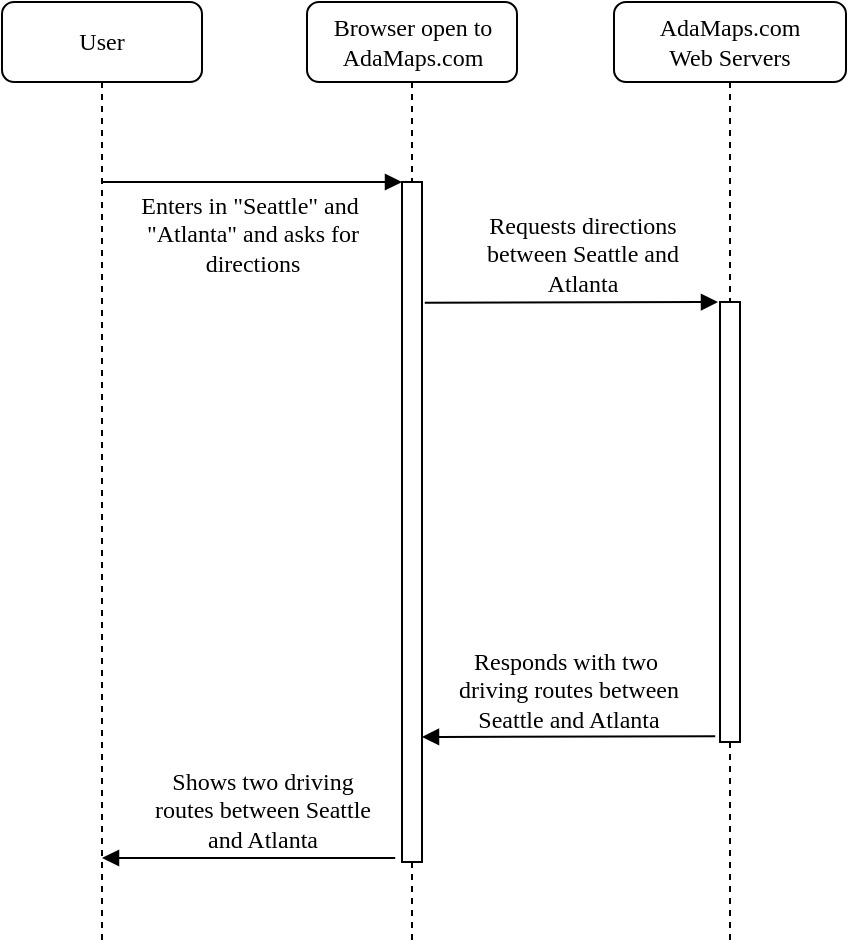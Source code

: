 <?xml version="1.0" encoding="UTF-8"?>
<mxfile version="14.4.3" type="google"><diagram id="xP6rvZvD993FxpWRp4kN" name="Page-1"><mxGraphModel dx="946" dy="482" grid="1" gridSize="10" guides="1" tooltips="1" connect="1" arrows="1" fold="1" page="1" pageScale="1" pageWidth="850" pageHeight="1100" math="0" shadow="0"><root><mxCell id="0"/><mxCell id="1" parent="0"/><mxCell id="esTN584Hu6unPnxptU1j-1" value="AdaMaps.com&lt;br&gt;Web Servers" style="shape=umlLifeline;perimeter=lifelinePerimeter;whiteSpace=wrap;html=1;container=1;collapsible=0;recursiveResize=0;outlineConnect=0;rounded=1;shadow=0;comic=0;labelBackgroundColor=none;strokeWidth=1;fontFamily=Verdana;fontSize=12;align=center;" vertex="1" parent="1"><mxGeometry x="376" y="110" width="116" height="470" as="geometry"/></mxCell><mxCell id="esTN584Hu6unPnxptU1j-2" value="Browser open to&lt;br&gt;AdaMaps.com" style="shape=umlLifeline;perimeter=lifelinePerimeter;whiteSpace=wrap;html=1;container=1;collapsible=0;recursiveResize=0;outlineConnect=0;rounded=1;shadow=0;comic=0;labelBackgroundColor=none;strokeWidth=1;fontFamily=Verdana;fontSize=12;align=center;" vertex="1" parent="1"><mxGeometry x="222.5" y="110" width="105" height="470" as="geometry"/></mxCell><mxCell id="esTN584Hu6unPnxptU1j-3" value="" style="html=1;points=[];perimeter=orthogonalPerimeter;rounded=0;shadow=0;comic=0;labelBackgroundColor=none;strokeWidth=1;fontFamily=Verdana;fontSize=12;align=center;" vertex="1" parent="1"><mxGeometry x="270" y="200" width="10" height="340" as="geometry"/></mxCell><mxCell id="esTN584Hu6unPnxptU1j-4" value="User" style="shape=umlLifeline;perimeter=lifelinePerimeter;whiteSpace=wrap;html=1;container=1;collapsible=0;recursiveResize=0;outlineConnect=0;rounded=1;shadow=0;comic=0;labelBackgroundColor=none;strokeWidth=1;fontFamily=Verdana;fontSize=12;align=center;" vertex="1" parent="1"><mxGeometry x="70" y="110" width="100" height="470" as="geometry"/></mxCell><mxCell id="esTN584Hu6unPnxptU1j-5" value="" style="html=1;points=[];perimeter=orthogonalPerimeter;rounded=0;shadow=0;comic=0;labelBackgroundColor=none;strokeWidth=1;fontFamily=Verdana;fontSize=12;align=center;" vertex="1" parent="1"><mxGeometry x="429" y="260" width="10" height="220" as="geometry"/></mxCell><mxCell id="esTN584Hu6unPnxptU1j-6" value="Enters in &quot;Seattle&quot; and&amp;nbsp;&lt;br&gt;&quot;Atlanta&quot; and asks for&lt;br&gt;directions" style="html=1;verticalAlign=bottom;endArrow=block;labelBackgroundColor=none;fontFamily=Verdana;fontSize=12;edgeStyle=elbowEdgeStyle;elbow=horizontal;entryX=0;entryY=0;entryDx=0;entryDy=0;entryPerimeter=0;" edge="1" parent="1" target="esTN584Hu6unPnxptU1j-3"><mxGeometry y="-50" relative="1" as="geometry"><mxPoint x="120" y="200" as="sourcePoint"/><mxPoint x="260" y="200" as="targetPoint"/><mxPoint as="offset"/></mxGeometry></mxCell><mxCell id="esTN584Hu6unPnxptU1j-7" value="Requests directions&lt;br&gt;between Seattle and&lt;br&gt;Atlanta" style="html=1;verticalAlign=bottom;endArrow=block;entryX=0;entryY=0;labelBackgroundColor=none;fontFamily=Verdana;fontSize=12;edgeStyle=elbowEdgeStyle;elbow=vertical;exitX=1.238;exitY=0.151;exitDx=0;exitDy=0;exitPerimeter=0;" edge="1" parent="1"><mxGeometry x="0.075" relative="1" as="geometry"><mxPoint x="281.38" y="260.4" as="sourcePoint"/><mxPoint x="428" y="260" as="targetPoint"/><mxPoint as="offset"/></mxGeometry></mxCell><mxCell id="esTN584Hu6unPnxptU1j-8" value="Responds with two&amp;nbsp;&lt;br&gt;driving routes between&lt;br&gt;Seattle and Atlanta" style="html=1;verticalAlign=bottom;endArrow=block;entryX=0;entryY=0;labelBackgroundColor=none;fontFamily=Verdana;fontSize=12;edgeStyle=elbowEdgeStyle;elbow=vertical;exitX=1.238;exitY=0.151;exitDx=0;exitDy=0;exitPerimeter=0;" edge="1" parent="1"><mxGeometry x="0.002" relative="1" as="geometry"><mxPoint x="426.62" y="477.17" as="sourcePoint"/><mxPoint x="280" y="477.57" as="targetPoint"/><mxPoint as="offset"/></mxGeometry></mxCell><mxCell id="esTN584Hu6unPnxptU1j-9" value="Shows two driving &lt;br&gt;routes between Seattle &lt;br&gt;and Atlanta" style="html=1;verticalAlign=bottom;endArrow=block;entryX=0;entryY=0;labelBackgroundColor=none;fontFamily=Verdana;fontSize=12;edgeStyle=elbowEdgeStyle;elbow=vertical;exitX=1.238;exitY=0.151;exitDx=0;exitDy=0;exitPerimeter=0;" edge="1" parent="1"><mxGeometry x="-0.094" relative="1" as="geometry"><mxPoint x="266.62" y="538" as="sourcePoint"/><mxPoint x="120" y="538.4" as="targetPoint"/><mxPoint as="offset"/></mxGeometry></mxCell></root></mxGraphModel></diagram></mxfile>